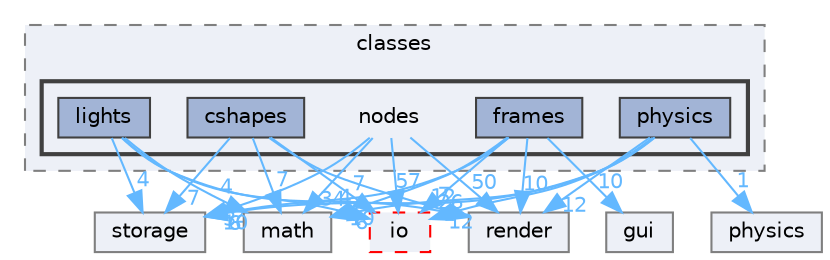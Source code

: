 digraph "src/classes/nodes"
{
 // LATEX_PDF_SIZE
  bgcolor="transparent";
  edge [fontname=Helvetica,fontsize=10,labelfontname=Helvetica,labelfontsize=10];
  node [fontname=Helvetica,fontsize=10,shape=box,height=0.2,width=0.4];
  compound=true
  subgraph clusterdir_018e9aafb459e6e1a4953404cb0c0b1d {
    graph [ bgcolor="#edf0f7", pencolor="grey50", label="classes", fontname=Helvetica,fontsize=10 style="filled,dashed", URL="dir_018e9aafb459e6e1a4953404cb0c0b1d.html",tooltip=""]
  subgraph clusterdir_27d2482428742dd719ba843f58f9643f {
    graph [ bgcolor="#edf0f7", pencolor="grey25", label="", fontname=Helvetica,fontsize=10 style="filled,bold", URL="dir_27d2482428742dd719ba843f58f9643f.html",tooltip=""]
    dir_27d2482428742dd719ba843f58f9643f [shape=plaintext, label="nodes"];
  dir_59dabfde000804d426031c34915e9fe8 [label="cshapes", fillcolor="#a2b4d6", color="grey25", style="filled", URL="dir_59dabfde000804d426031c34915e9fe8.html",tooltip=""];
  dir_508da4921e4ed46ab32b10b9bd4fb5a1 [label="frames", fillcolor="#a2b4d6", color="grey25", style="filled", URL="dir_508da4921e4ed46ab32b10b9bd4fb5a1.html",tooltip=""];
  dir_50d9b5c282cafe7e45ba380ada578725 [label="lights", fillcolor="#a2b4d6", color="grey25", style="filled", URL="dir_50d9b5c282cafe7e45ba380ada578725.html",tooltip=""];
  dir_5f7004c4d7b64413b965d15675669cf1 [label="physics", fillcolor="#a2b4d6", color="grey25", style="filled", URL="dir_5f7004c4d7b64413b965d15675669cf1.html",tooltip=""];
  }
  }
  dir_452baf35e1d7639c9f2a5ece4ec85855 [label="storage", fillcolor="#edf0f7", color="grey50", style="filled", URL="dir_452baf35e1d7639c9f2a5ece4ec85855.html",tooltip=""];
  dir_99d0482cf009f9d97a0877749b817f19 [label="gui", fillcolor="#edf0f7", color="grey50", style="filled", URL="dir_99d0482cf009f9d97a0877749b817f19.html",tooltip=""];
  dir_ae9a93452e2a84339148a16bcf2eb561 [label="math", fillcolor="#edf0f7", color="grey50", style="filled", URL="dir_ae9a93452e2a84339148a16bcf2eb561.html",tooltip=""];
  dir_c184e51c84f2c3f0345bbc8a0d75d3e1 [label="io", fillcolor="#edf0f7", color="red", style="filled,dashed", URL="dir_c184e51c84f2c3f0345bbc8a0d75d3e1.html",tooltip=""];
  dir_e488ee1cea97fb16abdb5ccc78d2123b [label="render", fillcolor="#edf0f7", color="grey50", style="filled", URL="dir_e488ee1cea97fb16abdb5ccc78d2123b.html",tooltip=""];
  dir_8250e12e5a19acb8ece30f1703b6dc16 [label="physics", fillcolor="#edf0f7", color="grey50", style="filled", URL="dir_8250e12e5a19acb8ece30f1703b6dc16.html",tooltip=""];
  dir_27d2482428742dd719ba843f58f9643f->dir_452baf35e1d7639c9f2a5ece4ec85855 [headlabel="34", labeldistance=1.5 headhref="dir_000013_000021.html" href="dir_000013_000021.html" color="steelblue1" fontcolor="steelblue1"];
  dir_27d2482428742dd719ba843f58f9643f->dir_ae9a93452e2a84339148a16bcf2eb561 [headlabel="34", labeldistance=1.5 headhref="dir_000013_000011.html" href="dir_000013_000011.html" color="steelblue1" fontcolor="steelblue1"];
  dir_27d2482428742dd719ba843f58f9643f->dir_c184e51c84f2c3f0345bbc8a0d75d3e1 [headlabel="57", labeldistance=1.5 headhref="dir_000013_000008.html" href="dir_000013_000008.html" color="steelblue1" fontcolor="steelblue1"];
  dir_27d2482428742dd719ba843f58f9643f->dir_e488ee1cea97fb16abdb5ccc78d2123b [headlabel="50", labeldistance=1.5 headhref="dir_000013_000017.html" href="dir_000013_000017.html" color="steelblue1" fontcolor="steelblue1"];
  dir_59dabfde000804d426031c34915e9fe8->dir_452baf35e1d7639c9f2a5ece4ec85855 [headlabel="7", labeldistance=1.5 headhref="dir_000002_000021.html" href="dir_000002_000021.html" color="steelblue1" fontcolor="steelblue1"];
  dir_59dabfde000804d426031c34915e9fe8->dir_ae9a93452e2a84339148a16bcf2eb561 [headlabel="7", labeldistance=1.5 headhref="dir_000002_000011.html" href="dir_000002_000011.html" color="steelblue1" fontcolor="steelblue1"];
  dir_59dabfde000804d426031c34915e9fe8->dir_c184e51c84f2c3f0345bbc8a0d75d3e1 [headlabel="7", labeldistance=1.5 headhref="dir_000002_000008.html" href="dir_000002_000008.html" color="steelblue1" fontcolor="steelblue1"];
  dir_59dabfde000804d426031c34915e9fe8->dir_e488ee1cea97fb16abdb5ccc78d2123b [headlabel="7", labeldistance=1.5 headhref="dir_000002_000017.html" href="dir_000002_000017.html" color="steelblue1" fontcolor="steelblue1"];
  dir_508da4921e4ed46ab32b10b9bd4fb5a1->dir_452baf35e1d7639c9f2a5ece4ec85855 [headlabel="10", labeldistance=1.5 headhref="dir_000005_000021.html" href="dir_000005_000021.html" color="steelblue1" fontcolor="steelblue1"];
  dir_508da4921e4ed46ab32b10b9bd4fb5a1->dir_99d0482cf009f9d97a0877749b817f19 [headlabel="10", labeldistance=1.5 headhref="dir_000005_000007.html" href="dir_000005_000007.html" color="steelblue1" fontcolor="steelblue1"];
  dir_508da4921e4ed46ab32b10b9bd4fb5a1->dir_ae9a93452e2a84339148a16bcf2eb561 [headlabel="10", labeldistance=1.5 headhref="dir_000005_000011.html" href="dir_000005_000011.html" color="steelblue1" fontcolor="steelblue1"];
  dir_508da4921e4ed46ab32b10b9bd4fb5a1->dir_c184e51c84f2c3f0345bbc8a0d75d3e1 [headlabel="26", labeldistance=1.5 headhref="dir_000005_000008.html" href="dir_000005_000008.html" color="steelblue1" fontcolor="steelblue1"];
  dir_508da4921e4ed46ab32b10b9bd4fb5a1->dir_e488ee1cea97fb16abdb5ccc78d2123b [headlabel="10", labeldistance=1.5 headhref="dir_000005_000017.html" href="dir_000005_000017.html" color="steelblue1" fontcolor="steelblue1"];
  dir_50d9b5c282cafe7e45ba380ada578725->dir_452baf35e1d7639c9f2a5ece4ec85855 [headlabel="4", labeldistance=1.5 headhref="dir_000009_000021.html" href="dir_000009_000021.html" color="steelblue1" fontcolor="steelblue1"];
  dir_50d9b5c282cafe7e45ba380ada578725->dir_ae9a93452e2a84339148a16bcf2eb561 [headlabel="4", labeldistance=1.5 headhref="dir_000009_000011.html" href="dir_000009_000011.html" color="steelblue1" fontcolor="steelblue1"];
  dir_50d9b5c282cafe7e45ba380ada578725->dir_c184e51c84f2c3f0345bbc8a0d75d3e1 [headlabel="4", labeldistance=1.5 headhref="dir_000009_000008.html" href="dir_000009_000008.html" color="steelblue1" fontcolor="steelblue1"];
  dir_50d9b5c282cafe7e45ba380ada578725->dir_e488ee1cea97fb16abdb5ccc78d2123b [headlabel="12", labeldistance=1.5 headhref="dir_000009_000017.html" href="dir_000009_000017.html" color="steelblue1" fontcolor="steelblue1"];
  dir_5f7004c4d7b64413b965d15675669cf1->dir_452baf35e1d7639c9f2a5ece4ec85855 [headlabel="6", labeldistance=1.5 headhref="dir_000014_000021.html" href="dir_000014_000021.html" color="steelblue1" fontcolor="steelblue1"];
  dir_5f7004c4d7b64413b965d15675669cf1->dir_8250e12e5a19acb8ece30f1703b6dc16 [headlabel="1", labeldistance=1.5 headhref="dir_000014_000015.html" href="dir_000014_000015.html" color="steelblue1" fontcolor="steelblue1"];
  dir_5f7004c4d7b64413b965d15675669cf1->dir_ae9a93452e2a84339148a16bcf2eb561 [headlabel="6", labeldistance=1.5 headhref="dir_000014_000011.html" href="dir_000014_000011.html" color="steelblue1" fontcolor="steelblue1"];
  dir_5f7004c4d7b64413b965d15675669cf1->dir_c184e51c84f2c3f0345bbc8a0d75d3e1 [headlabel="12", labeldistance=1.5 headhref="dir_000014_000008.html" href="dir_000014_000008.html" color="steelblue1" fontcolor="steelblue1"];
  dir_5f7004c4d7b64413b965d15675669cf1->dir_e488ee1cea97fb16abdb5ccc78d2123b [headlabel="12", labeldistance=1.5 headhref="dir_000014_000017.html" href="dir_000014_000017.html" color="steelblue1" fontcolor="steelblue1"];
}
